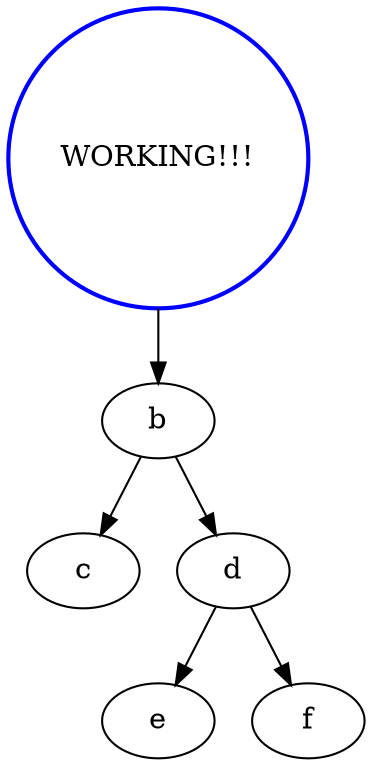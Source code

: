 digraph "dg" {
	a [ style=bold color="blue" label="WORKING!!!" width=2 height=2]
	a->b;
	b->c;
	b->d;
	d->e;
	d->f;
}
